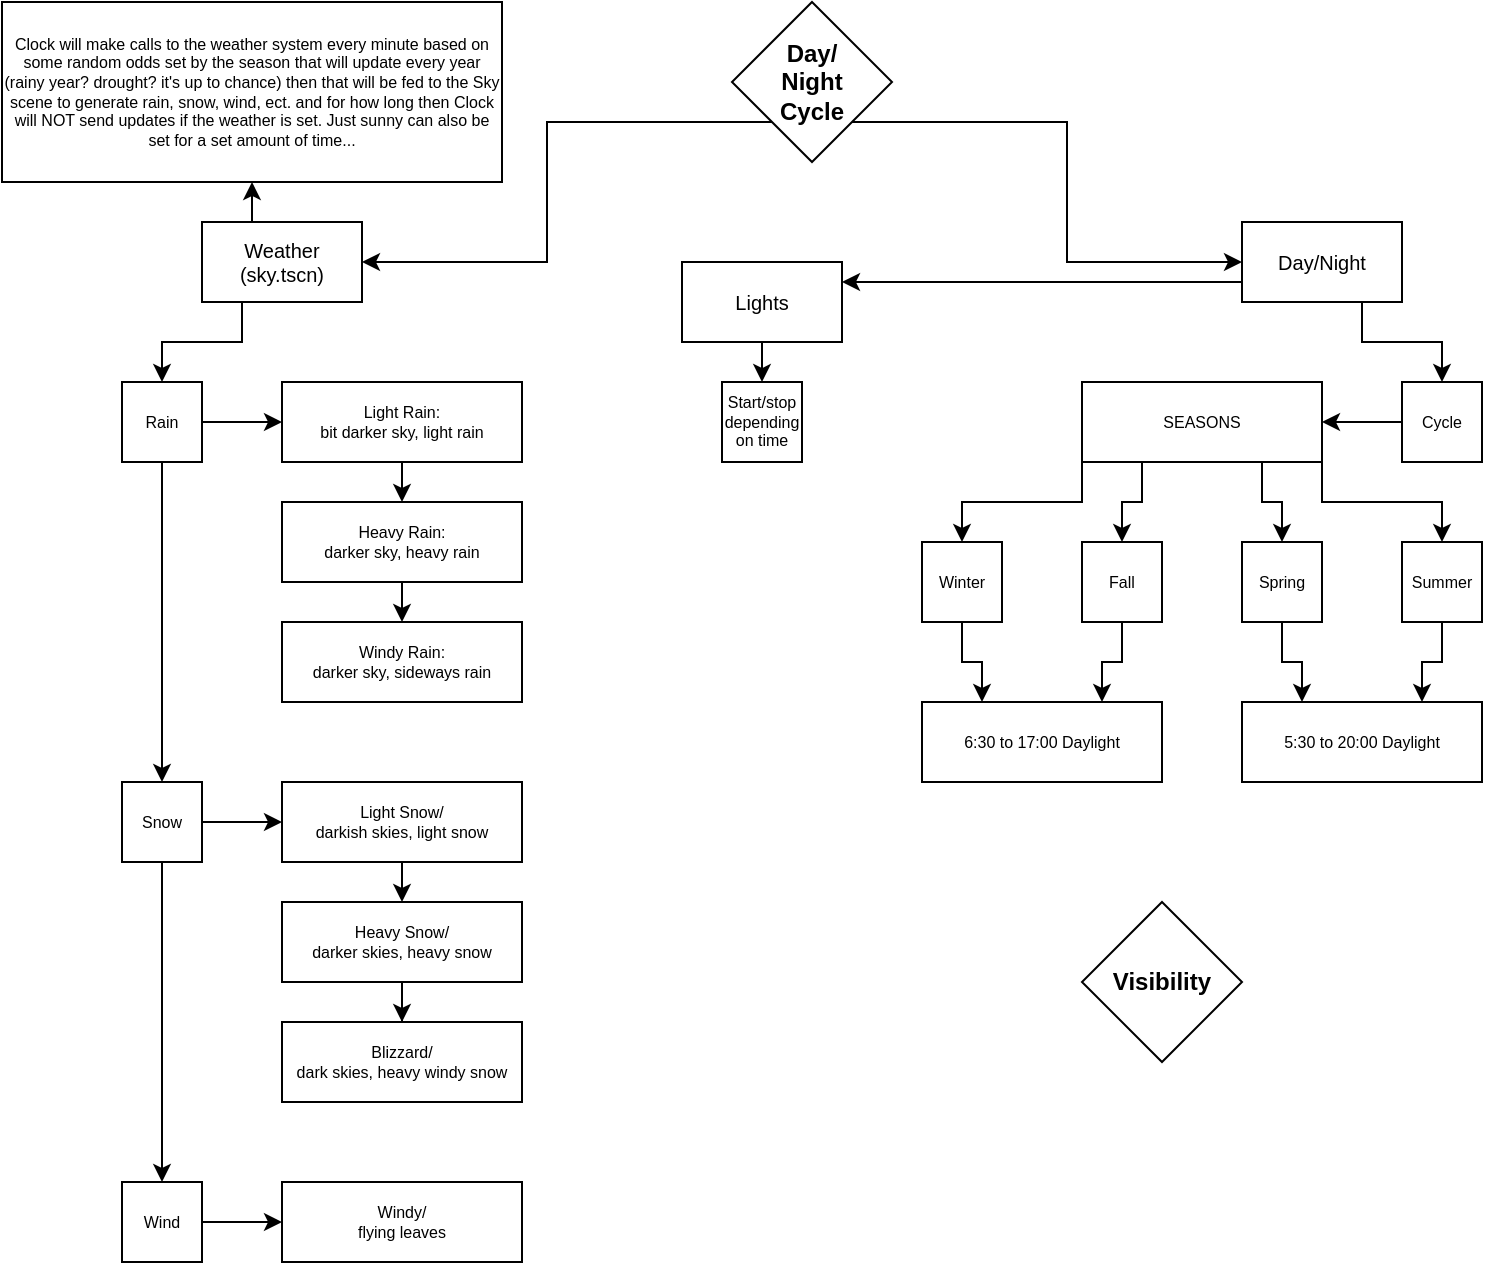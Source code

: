 <mxfile version="23.1.5" type="device">
  <diagram name="Page-1" id="sMBefzLCpiR2ebWWNsJE">
    <mxGraphModel dx="922" dy="540" grid="1" gridSize="10" guides="1" tooltips="1" connect="1" arrows="1" fold="1" page="1" pageScale="1" pageWidth="850" pageHeight="1100" math="0" shadow="0">
      <root>
        <mxCell id="0" />
        <mxCell id="1" parent="0" />
        <mxCell id="VVkygvZ0o7O_Oq38gnLx-4" style="edgeStyle=orthogonalEdgeStyle;rounded=0;orthogonalLoop=1;jettySize=auto;html=1;exitX=0;exitY=1;exitDx=0;exitDy=0;entryX=1;entryY=0.5;entryDx=0;entryDy=0;" parent="1" source="VVkygvZ0o7O_Oq38gnLx-1" target="VVkygvZ0o7O_Oq38gnLx-2" edge="1">
          <mxGeometry relative="1" as="geometry" />
        </mxCell>
        <mxCell id="VVkygvZ0o7O_Oq38gnLx-5" style="edgeStyle=orthogonalEdgeStyle;rounded=0;orthogonalLoop=1;jettySize=auto;html=1;exitX=1;exitY=1;exitDx=0;exitDy=0;entryX=0;entryY=0.5;entryDx=0;entryDy=0;" parent="1" source="VVkygvZ0o7O_Oq38gnLx-1" target="VVkygvZ0o7O_Oq38gnLx-3" edge="1">
          <mxGeometry relative="1" as="geometry" />
        </mxCell>
        <mxCell id="VVkygvZ0o7O_Oq38gnLx-1" value="Day/&lt;br&gt;Night&lt;br&gt;Cycle" style="rhombus;whiteSpace=wrap;html=1;fontStyle=1" parent="1" vertex="1">
          <mxGeometry x="385" y="10" width="80" height="80" as="geometry" />
        </mxCell>
        <mxCell id="VVkygvZ0o7O_Oq38gnLx-7" style="edgeStyle=orthogonalEdgeStyle;rounded=0;orthogonalLoop=1;jettySize=auto;html=1;exitX=0.25;exitY=1;exitDx=0;exitDy=0;entryX=0.5;entryY=0;entryDx=0;entryDy=0;" parent="1" source="VVkygvZ0o7O_Oq38gnLx-2" target="VVkygvZ0o7O_Oq38gnLx-6" edge="1">
          <mxGeometry relative="1" as="geometry" />
        </mxCell>
        <mxCell id="a-tWaZwPCyAhXtBM_cI1-2" style="edgeStyle=orthogonalEdgeStyle;rounded=0;orthogonalLoop=1;jettySize=auto;html=1;exitX=0.5;exitY=0;exitDx=0;exitDy=0;entryX=0.5;entryY=1;entryDx=0;entryDy=0;" edge="1" parent="1" source="VVkygvZ0o7O_Oq38gnLx-2" target="a-tWaZwPCyAhXtBM_cI1-1">
          <mxGeometry relative="1" as="geometry" />
        </mxCell>
        <mxCell id="VVkygvZ0o7O_Oq38gnLx-2" value="Weather&lt;br&gt;(sky.tscn)" style="rounded=0;whiteSpace=wrap;html=1;fontSize=10;" parent="1" vertex="1">
          <mxGeometry x="120" y="120" width="80" height="40" as="geometry" />
        </mxCell>
        <mxCell id="VVkygvZ0o7O_Oq38gnLx-23" style="edgeStyle=orthogonalEdgeStyle;rounded=0;orthogonalLoop=1;jettySize=auto;html=1;exitX=0.75;exitY=1;exitDx=0;exitDy=0;" parent="1" source="VVkygvZ0o7O_Oq38gnLx-3" target="VVkygvZ0o7O_Oq38gnLx-22" edge="1">
          <mxGeometry relative="1" as="geometry" />
        </mxCell>
        <mxCell id="KNaz0oER7aez-V8XWjQQ-2" style="edgeStyle=orthogonalEdgeStyle;rounded=0;orthogonalLoop=1;jettySize=auto;html=1;exitX=0;exitY=0.75;exitDx=0;exitDy=0;entryX=1;entryY=0.25;entryDx=0;entryDy=0;" parent="1" source="VVkygvZ0o7O_Oq38gnLx-3" target="KNaz0oER7aez-V8XWjQQ-1" edge="1">
          <mxGeometry relative="1" as="geometry" />
        </mxCell>
        <mxCell id="VVkygvZ0o7O_Oq38gnLx-3" value="Day/Night" style="rounded=0;whiteSpace=wrap;html=1;fontSize=10;" parent="1" vertex="1">
          <mxGeometry x="640" y="120" width="80" height="40" as="geometry" />
        </mxCell>
        <mxCell id="VVkygvZ0o7O_Oq38gnLx-9" style="edgeStyle=orthogonalEdgeStyle;rounded=0;orthogonalLoop=1;jettySize=auto;html=1;entryX=0;entryY=0.5;entryDx=0;entryDy=0;" parent="1" source="VVkygvZ0o7O_Oq38gnLx-6" target="VVkygvZ0o7O_Oq38gnLx-8" edge="1">
          <mxGeometry relative="1" as="geometry" />
        </mxCell>
        <mxCell id="VVkygvZ0o7O_Oq38gnLx-11" style="edgeStyle=orthogonalEdgeStyle;rounded=0;orthogonalLoop=1;jettySize=auto;html=1;exitX=0.5;exitY=1;exitDx=0;exitDy=0;entryX=0.5;entryY=0;entryDx=0;entryDy=0;" parent="1" source="VVkygvZ0o7O_Oq38gnLx-6" target="VVkygvZ0o7O_Oq38gnLx-10" edge="1">
          <mxGeometry relative="1" as="geometry" />
        </mxCell>
        <mxCell id="VVkygvZ0o7O_Oq38gnLx-6" value="Rain" style="rounded=0;whiteSpace=wrap;html=1;fontSize=8;" parent="1" vertex="1">
          <mxGeometry x="80" y="200" width="40" height="40" as="geometry" />
        </mxCell>
        <mxCell id="VVkygvZ0o7O_Oq38gnLx-15" style="edgeStyle=orthogonalEdgeStyle;rounded=0;orthogonalLoop=1;jettySize=auto;html=1;exitX=0.5;exitY=1;exitDx=0;exitDy=0;entryX=0.5;entryY=0;entryDx=0;entryDy=0;" parent="1" source="VVkygvZ0o7O_Oq38gnLx-8" target="VVkygvZ0o7O_Oq38gnLx-14" edge="1">
          <mxGeometry relative="1" as="geometry" />
        </mxCell>
        <mxCell id="VVkygvZ0o7O_Oq38gnLx-8" value="Light Rain:&lt;br&gt;bit darker sky, light rain" style="rounded=0;whiteSpace=wrap;html=1;fontSize=8;" parent="1" vertex="1">
          <mxGeometry x="160" y="200" width="120" height="40" as="geometry" />
        </mxCell>
        <mxCell id="VVkygvZ0o7O_Oq38gnLx-13" style="edgeStyle=orthogonalEdgeStyle;rounded=0;orthogonalLoop=1;jettySize=auto;html=1;exitX=1;exitY=0.5;exitDx=0;exitDy=0;entryX=0;entryY=0.5;entryDx=0;entryDy=0;" parent="1" source="VVkygvZ0o7O_Oq38gnLx-10" target="VVkygvZ0o7O_Oq38gnLx-12" edge="1">
          <mxGeometry relative="1" as="geometry" />
        </mxCell>
        <mxCell id="VVkygvZ0o7O_Oq38gnLx-44" style="edgeStyle=orthogonalEdgeStyle;rounded=0;orthogonalLoop=1;jettySize=auto;html=1;exitX=0.5;exitY=1;exitDx=0;exitDy=0;entryX=0.5;entryY=0;entryDx=0;entryDy=0;" parent="1" source="VVkygvZ0o7O_Oq38gnLx-10" target="VVkygvZ0o7O_Oq38gnLx-43" edge="1">
          <mxGeometry relative="1" as="geometry" />
        </mxCell>
        <mxCell id="VVkygvZ0o7O_Oq38gnLx-10" value="Snow" style="rounded=0;whiteSpace=wrap;html=1;fontSize=8;" parent="1" vertex="1">
          <mxGeometry x="80" y="400" width="40" height="40" as="geometry" />
        </mxCell>
        <mxCell id="VVkygvZ0o7O_Oq38gnLx-19" style="edgeStyle=orthogonalEdgeStyle;rounded=0;orthogonalLoop=1;jettySize=auto;html=1;exitX=0.5;exitY=1;exitDx=0;exitDy=0;entryX=0.5;entryY=0;entryDx=0;entryDy=0;" parent="1" source="VVkygvZ0o7O_Oq38gnLx-12" target="VVkygvZ0o7O_Oq38gnLx-18" edge="1">
          <mxGeometry relative="1" as="geometry" />
        </mxCell>
        <mxCell id="VVkygvZ0o7O_Oq38gnLx-12" value="Light Snow/&lt;div&gt;darkish skies, light snow&lt;/div&gt;" style="rounded=0;whiteSpace=wrap;html=1;fontSize=8;" parent="1" vertex="1">
          <mxGeometry x="160" y="400" width="120" height="40" as="geometry" />
        </mxCell>
        <mxCell id="VVkygvZ0o7O_Oq38gnLx-17" style="edgeStyle=orthogonalEdgeStyle;rounded=0;orthogonalLoop=1;jettySize=auto;html=1;exitX=0.5;exitY=1;exitDx=0;exitDy=0;entryX=0.5;entryY=0;entryDx=0;entryDy=0;" parent="1" source="VVkygvZ0o7O_Oq38gnLx-14" target="VVkygvZ0o7O_Oq38gnLx-16" edge="1">
          <mxGeometry relative="1" as="geometry" />
        </mxCell>
        <mxCell id="VVkygvZ0o7O_Oq38gnLx-14" value="Heavy Rain:&lt;br&gt;darker sky, heavy rain" style="rounded=0;whiteSpace=wrap;html=1;fontSize=8;" parent="1" vertex="1">
          <mxGeometry x="160" y="260" width="120" height="40" as="geometry" />
        </mxCell>
        <mxCell id="VVkygvZ0o7O_Oq38gnLx-16" value="Windy Rain:&lt;br&gt;darker sky, sideways rain" style="rounded=0;whiteSpace=wrap;html=1;fontSize=8;" parent="1" vertex="1">
          <mxGeometry x="160" y="320" width="120" height="40" as="geometry" />
        </mxCell>
        <mxCell id="VVkygvZ0o7O_Oq38gnLx-21" style="edgeStyle=orthogonalEdgeStyle;rounded=0;orthogonalLoop=1;jettySize=auto;html=1;entryX=0.5;entryY=0;entryDx=0;entryDy=0;" parent="1" source="VVkygvZ0o7O_Oq38gnLx-18" target="VVkygvZ0o7O_Oq38gnLx-20" edge="1">
          <mxGeometry relative="1" as="geometry" />
        </mxCell>
        <mxCell id="VVkygvZ0o7O_Oq38gnLx-18" value="Heavy Snow/&lt;div&gt;darker skies, heavy snow&lt;/div&gt;" style="rounded=0;whiteSpace=wrap;html=1;fontSize=8;" parent="1" vertex="1">
          <mxGeometry x="160" y="460" width="120" height="40" as="geometry" />
        </mxCell>
        <mxCell id="VVkygvZ0o7O_Oq38gnLx-20" value="Blizzard/&lt;div&gt;dark skies, heavy windy snow&lt;/div&gt;" style="rounded=0;whiteSpace=wrap;html=1;fontSize=8;" parent="1" vertex="1">
          <mxGeometry x="160" y="520" width="120" height="40" as="geometry" />
        </mxCell>
        <mxCell id="VVkygvZ0o7O_Oq38gnLx-25" style="edgeStyle=orthogonalEdgeStyle;rounded=0;orthogonalLoop=1;jettySize=auto;html=1;exitX=0;exitY=0.5;exitDx=0;exitDy=0;entryX=1;entryY=0.5;entryDx=0;entryDy=0;" parent="1" source="VVkygvZ0o7O_Oq38gnLx-22" target="VVkygvZ0o7O_Oq38gnLx-24" edge="1">
          <mxGeometry relative="1" as="geometry" />
        </mxCell>
        <mxCell id="VVkygvZ0o7O_Oq38gnLx-22" value="Cycle" style="rounded=0;whiteSpace=wrap;html=1;fontSize=8;" parent="1" vertex="1">
          <mxGeometry x="720" y="200" width="40" height="40" as="geometry" />
        </mxCell>
        <mxCell id="VVkygvZ0o7O_Oq38gnLx-30" style="edgeStyle=orthogonalEdgeStyle;rounded=0;orthogonalLoop=1;jettySize=auto;html=1;exitX=0;exitY=1;exitDx=0;exitDy=0;entryX=0.5;entryY=0;entryDx=0;entryDy=0;" parent="1" source="VVkygvZ0o7O_Oq38gnLx-24" target="VVkygvZ0o7O_Oq38gnLx-26" edge="1">
          <mxGeometry relative="1" as="geometry" />
        </mxCell>
        <mxCell id="VVkygvZ0o7O_Oq38gnLx-34" style="edgeStyle=orthogonalEdgeStyle;rounded=0;orthogonalLoop=1;jettySize=auto;html=1;exitX=0.25;exitY=1;exitDx=0;exitDy=0;entryX=0.5;entryY=0;entryDx=0;entryDy=0;" parent="1" source="VVkygvZ0o7O_Oq38gnLx-24" target="VVkygvZ0o7O_Oq38gnLx-29" edge="1">
          <mxGeometry relative="1" as="geometry" />
        </mxCell>
        <mxCell id="VVkygvZ0o7O_Oq38gnLx-35" style="edgeStyle=orthogonalEdgeStyle;rounded=0;orthogonalLoop=1;jettySize=auto;html=1;exitX=0.75;exitY=1;exitDx=0;exitDy=0;entryX=0.5;entryY=0;entryDx=0;entryDy=0;" parent="1" source="VVkygvZ0o7O_Oq38gnLx-24" target="VVkygvZ0o7O_Oq38gnLx-27" edge="1">
          <mxGeometry relative="1" as="geometry" />
        </mxCell>
        <mxCell id="VVkygvZ0o7O_Oq38gnLx-36" style="edgeStyle=orthogonalEdgeStyle;rounded=0;orthogonalLoop=1;jettySize=auto;html=1;exitX=1;exitY=1;exitDx=0;exitDy=0;" parent="1" source="VVkygvZ0o7O_Oq38gnLx-24" target="VVkygvZ0o7O_Oq38gnLx-28" edge="1">
          <mxGeometry relative="1" as="geometry" />
        </mxCell>
        <mxCell id="VVkygvZ0o7O_Oq38gnLx-24" value="SEASONS" style="rounded=0;whiteSpace=wrap;html=1;fontSize=8;" parent="1" vertex="1">
          <mxGeometry x="560" y="200" width="120" height="40" as="geometry" />
        </mxCell>
        <mxCell id="VVkygvZ0o7O_Oq38gnLx-39" style="edgeStyle=orthogonalEdgeStyle;rounded=0;orthogonalLoop=1;jettySize=auto;html=1;exitX=0.5;exitY=1;exitDx=0;exitDy=0;entryX=0.25;entryY=0;entryDx=0;entryDy=0;" parent="1" source="VVkygvZ0o7O_Oq38gnLx-26" target="VVkygvZ0o7O_Oq38gnLx-37" edge="1">
          <mxGeometry relative="1" as="geometry" />
        </mxCell>
        <mxCell id="VVkygvZ0o7O_Oq38gnLx-26" value="Winter" style="rounded=0;whiteSpace=wrap;html=1;fontSize=8;" parent="1" vertex="1">
          <mxGeometry x="480" y="280" width="40" height="40" as="geometry" />
        </mxCell>
        <mxCell id="VVkygvZ0o7O_Oq38gnLx-27" value="Spring" style="rounded=0;whiteSpace=wrap;html=1;fontSize=8;" parent="1" vertex="1">
          <mxGeometry x="640" y="280" width="40" height="40" as="geometry" />
        </mxCell>
        <mxCell id="VVkygvZ0o7O_Oq38gnLx-42" style="edgeStyle=orthogonalEdgeStyle;rounded=0;orthogonalLoop=1;jettySize=auto;html=1;entryX=0.75;entryY=0;entryDx=0;entryDy=0;" parent="1" source="VVkygvZ0o7O_Oq38gnLx-28" target="VVkygvZ0o7O_Oq38gnLx-38" edge="1">
          <mxGeometry relative="1" as="geometry" />
        </mxCell>
        <mxCell id="VVkygvZ0o7O_Oq38gnLx-28" value="Summer" style="rounded=0;whiteSpace=wrap;html=1;fontSize=8;" parent="1" vertex="1">
          <mxGeometry x="720" y="280" width="40" height="40" as="geometry" />
        </mxCell>
        <mxCell id="VVkygvZ0o7O_Oq38gnLx-40" style="edgeStyle=orthogonalEdgeStyle;rounded=0;orthogonalLoop=1;jettySize=auto;html=1;exitX=0.5;exitY=1;exitDx=0;exitDy=0;entryX=0.75;entryY=0;entryDx=0;entryDy=0;" parent="1" source="VVkygvZ0o7O_Oq38gnLx-29" target="VVkygvZ0o7O_Oq38gnLx-37" edge="1">
          <mxGeometry relative="1" as="geometry" />
        </mxCell>
        <mxCell id="VVkygvZ0o7O_Oq38gnLx-29" value="Fall" style="rounded=0;whiteSpace=wrap;html=1;fontSize=8;" parent="1" vertex="1">
          <mxGeometry x="560" y="280" width="40" height="40" as="geometry" />
        </mxCell>
        <mxCell id="VVkygvZ0o7O_Oq38gnLx-37" value="6:30 to 17:00 Daylight" style="rounded=0;whiteSpace=wrap;html=1;fontSize=8;" parent="1" vertex="1">
          <mxGeometry x="480" y="360" width="120" height="40" as="geometry" />
        </mxCell>
        <mxCell id="VVkygvZ0o7O_Oq38gnLx-38" value="5:30 to 20:00 Daylight" style="rounded=0;whiteSpace=wrap;html=1;fontSize=8;" parent="1" vertex="1">
          <mxGeometry x="640" y="360" width="120" height="40" as="geometry" />
        </mxCell>
        <mxCell id="VVkygvZ0o7O_Oq38gnLx-41" style="edgeStyle=orthogonalEdgeStyle;rounded=0;orthogonalLoop=1;jettySize=auto;html=1;exitX=0.5;exitY=1;exitDx=0;exitDy=0;entryX=0.25;entryY=0;entryDx=0;entryDy=0;" parent="1" source="VVkygvZ0o7O_Oq38gnLx-27" target="VVkygvZ0o7O_Oq38gnLx-38" edge="1">
          <mxGeometry relative="1" as="geometry" />
        </mxCell>
        <mxCell id="VVkygvZ0o7O_Oq38gnLx-47" style="edgeStyle=orthogonalEdgeStyle;rounded=0;orthogonalLoop=1;jettySize=auto;html=1;exitX=1;exitY=0.5;exitDx=0;exitDy=0;entryX=0;entryY=0.5;entryDx=0;entryDy=0;" parent="1" source="VVkygvZ0o7O_Oq38gnLx-43" target="VVkygvZ0o7O_Oq38gnLx-45" edge="1">
          <mxGeometry relative="1" as="geometry" />
        </mxCell>
        <mxCell id="VVkygvZ0o7O_Oq38gnLx-43" value="Wind" style="rounded=0;whiteSpace=wrap;html=1;fontSize=8;" parent="1" vertex="1">
          <mxGeometry x="80" y="600" width="40" height="40" as="geometry" />
        </mxCell>
        <mxCell id="VVkygvZ0o7O_Oq38gnLx-45" value="Windy/&lt;br&gt;flying leaves" style="rounded=0;whiteSpace=wrap;html=1;fontSize=8;" parent="1" vertex="1">
          <mxGeometry x="160" y="600" width="120" height="40" as="geometry" />
        </mxCell>
        <mxCell id="KNaz0oER7aez-V8XWjQQ-4" style="edgeStyle=orthogonalEdgeStyle;rounded=0;orthogonalLoop=1;jettySize=auto;html=1;exitX=0.5;exitY=1;exitDx=0;exitDy=0;entryX=0.5;entryY=0;entryDx=0;entryDy=0;" parent="1" source="KNaz0oER7aez-V8XWjQQ-1" target="KNaz0oER7aez-V8XWjQQ-3" edge="1">
          <mxGeometry relative="1" as="geometry" />
        </mxCell>
        <mxCell id="KNaz0oER7aez-V8XWjQQ-1" value="Lights" style="rounded=0;whiteSpace=wrap;html=1;fontSize=10;" parent="1" vertex="1">
          <mxGeometry x="360" y="140" width="80" height="40" as="geometry" />
        </mxCell>
        <mxCell id="KNaz0oER7aez-V8XWjQQ-3" value="Start/stop&lt;br&gt;depending on time" style="rounded=0;whiteSpace=wrap;html=1;fontSize=8;" parent="1" vertex="1">
          <mxGeometry x="380" y="200" width="40" height="40" as="geometry" />
        </mxCell>
        <mxCell id="gsE4YjvTZbsSA2tztFBP-1" value="Visibility" style="rhombus;whiteSpace=wrap;html=1;fontStyle=1" parent="1" vertex="1">
          <mxGeometry x="560" y="460" width="80" height="80" as="geometry" />
        </mxCell>
        <mxCell id="a-tWaZwPCyAhXtBM_cI1-1" value="Clock will make calls to the weather system every minute based on some random odds set by the season that will update every year (rainy year? drought? it&#39;s up to chance) then that will be fed to the Sky scene to generate rain, snow, wind, ect. and for how long then Clock will NOT send updates if the weather is set. Just sunny can also be set for a set amount of time..." style="rounded=0;whiteSpace=wrap;html=1;fontSize=8;" vertex="1" parent="1">
          <mxGeometry x="20" y="10" width="250" height="90" as="geometry" />
        </mxCell>
      </root>
    </mxGraphModel>
  </diagram>
</mxfile>
